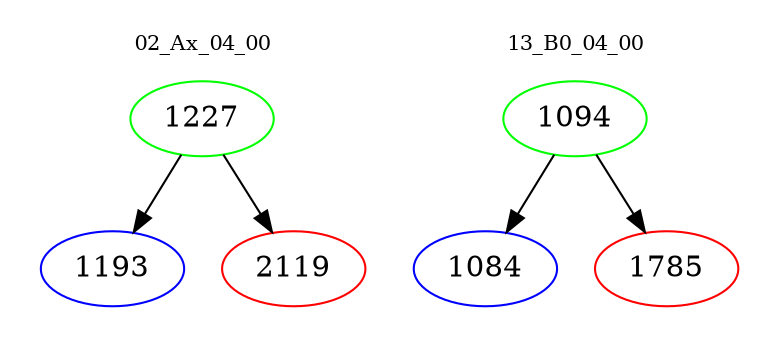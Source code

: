 digraph{
subgraph cluster_0 {
color = white
label = "02_Ax_04_00";
fontsize=10;
T0_1227 [label="1227", color="green"]
T0_1227 -> T0_1193 [color="black"]
T0_1193 [label="1193", color="blue"]
T0_1227 -> T0_2119 [color="black"]
T0_2119 [label="2119", color="red"]
}
subgraph cluster_1 {
color = white
label = "13_B0_04_00";
fontsize=10;
T1_1094 [label="1094", color="green"]
T1_1094 -> T1_1084 [color="black"]
T1_1084 [label="1084", color="blue"]
T1_1094 -> T1_1785 [color="black"]
T1_1785 [label="1785", color="red"]
}
}
